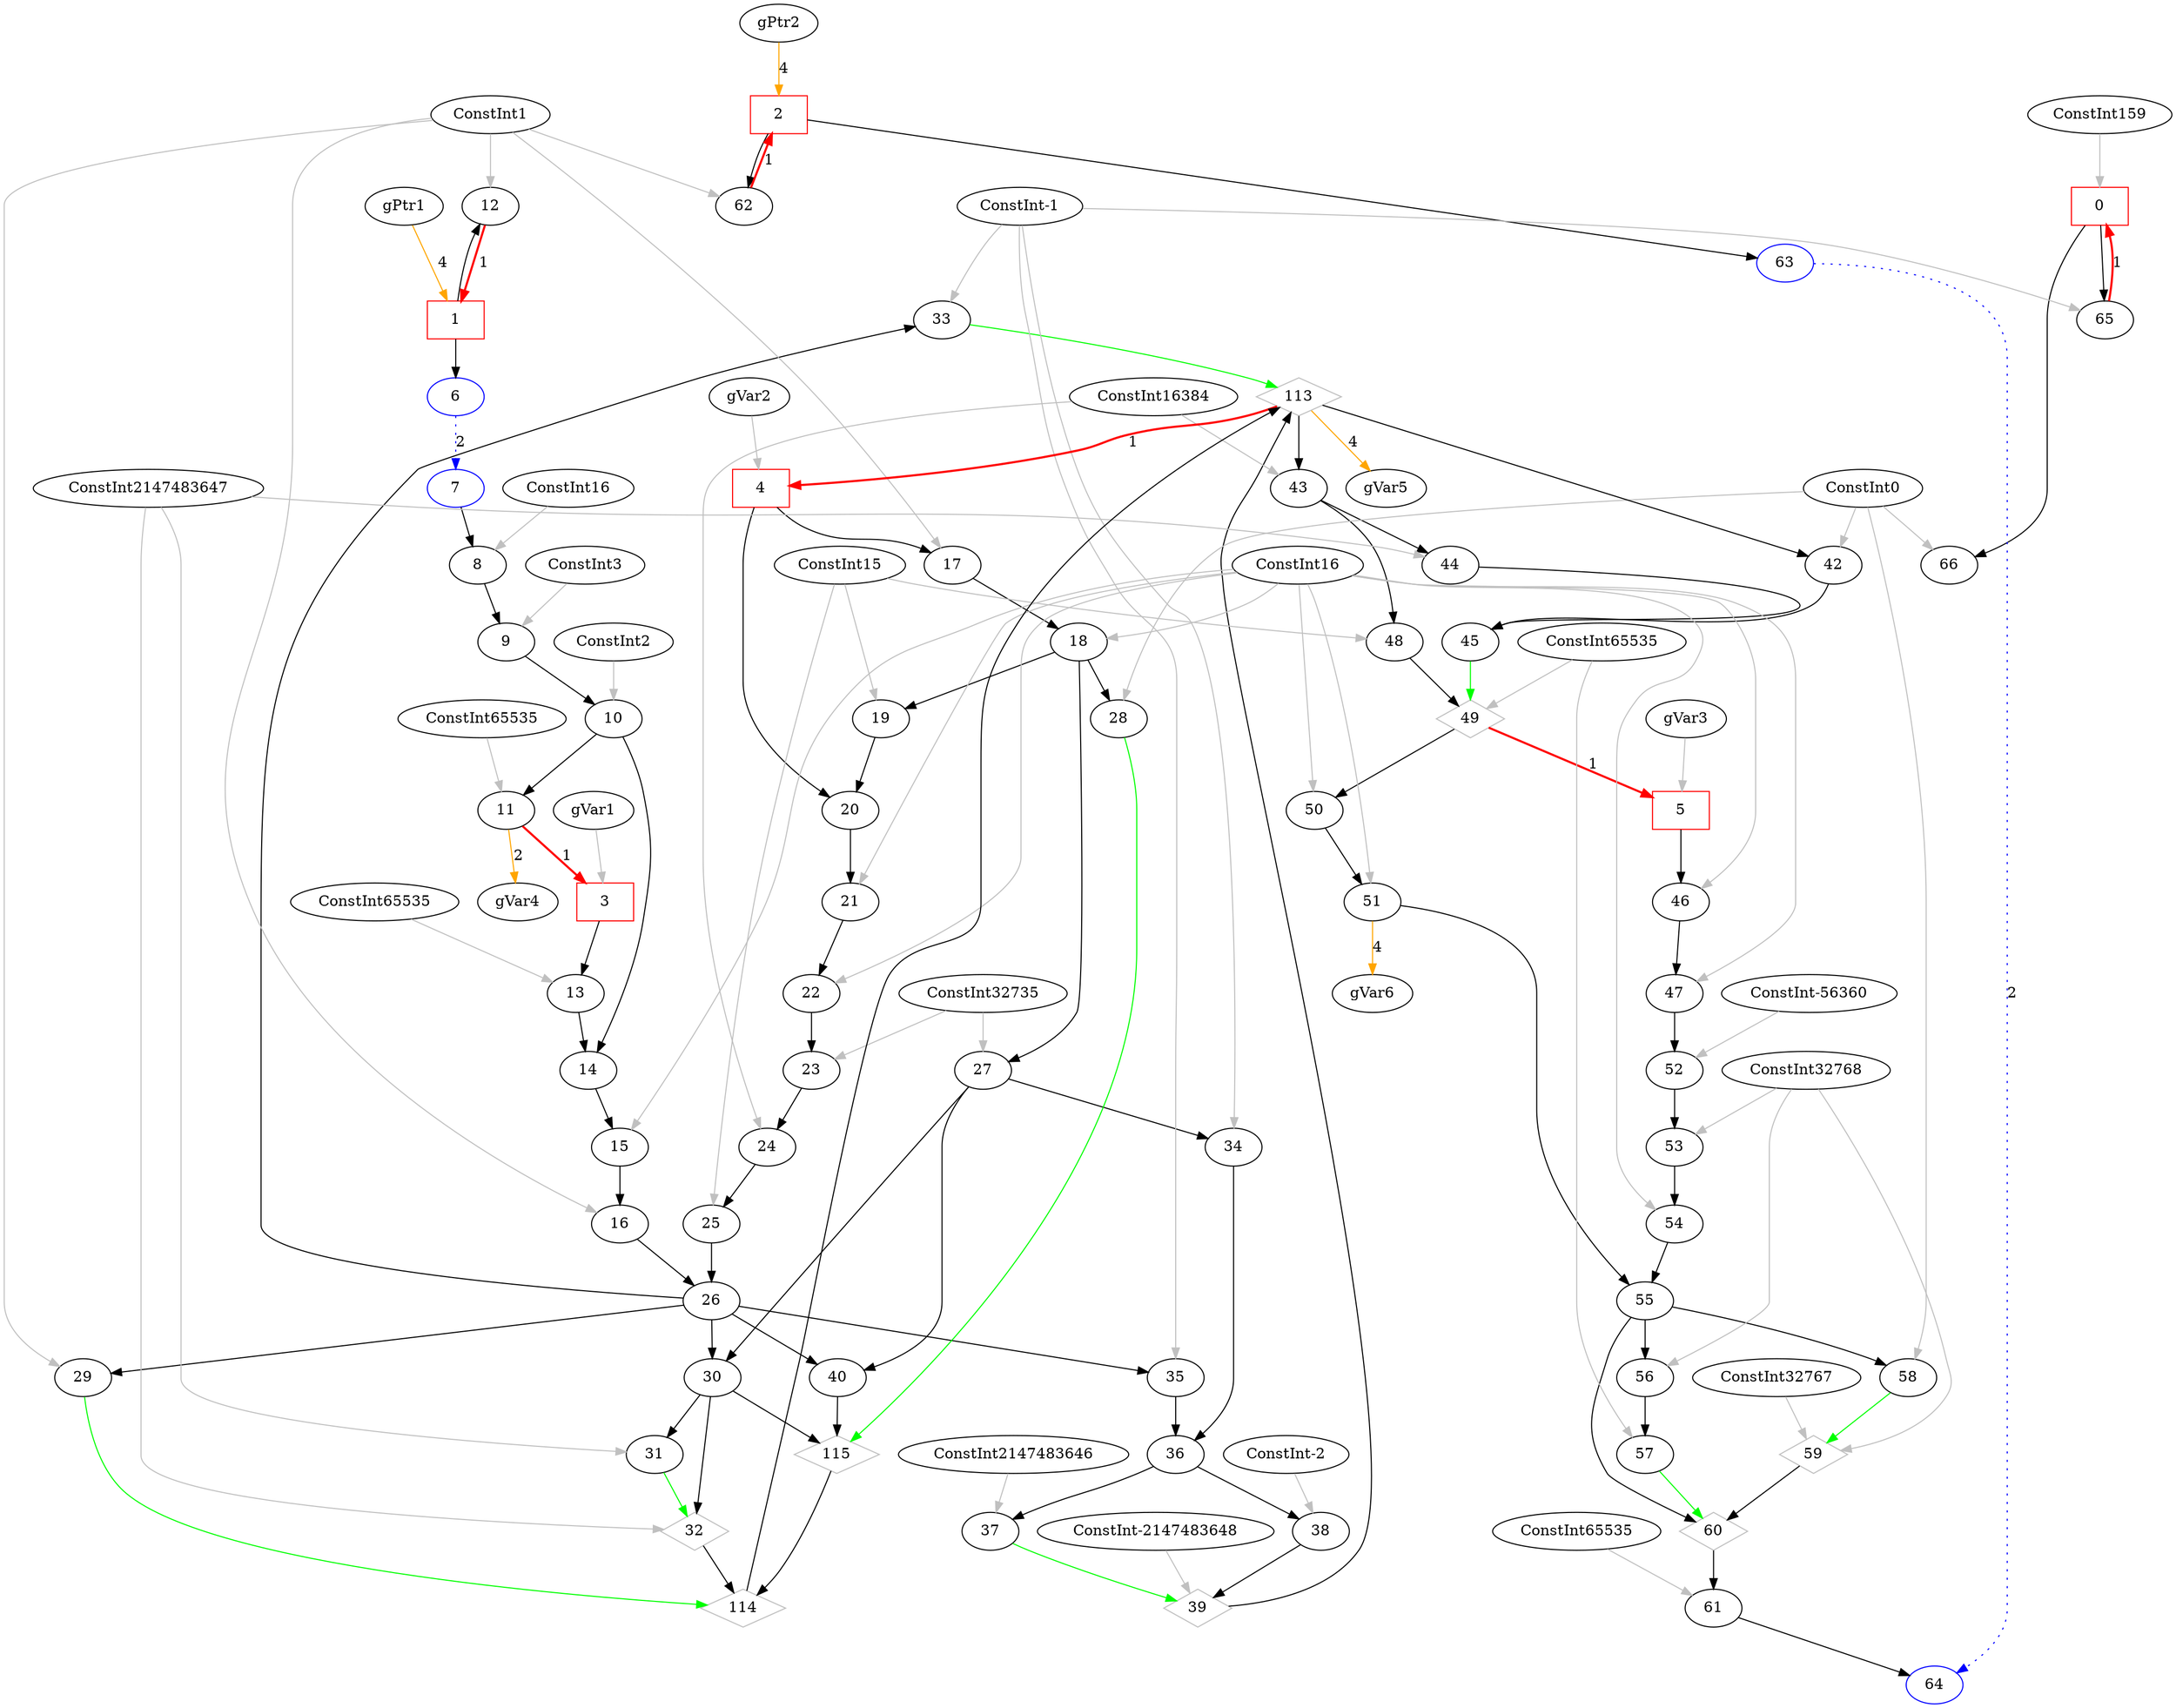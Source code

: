 digraph loop_116 { 
{
0 [shape=box, color=red, label="0"];

1 [shape=box, color=red, label="1"];

2 [shape=box, color=red, label="2"];

3 [shape=box, color=red, label="3"];

4 [shape=box, color=red, label="4"];

5 [shape=box, color=red, label="5"];

6 [color=blue, label="6"];

7 [color=blue, label="7"];

8 [color=black, label="8"];

9 [color=black, label="9"];

10 [color=black, label="10"];

11 [color=black, label="11"];

12 [color=black, label="12"];

13 [color=black, label="13"];

14 [color=black, label="14"];

15 [color=black, label="15"];

16 [color=black, label="16"];

17 [color=black, label="17"];

18 [color=black, label="18"];

19 [color=black, label="19"];

20 [color=black, label="20"];

21 [color=black, label="21"];

22 [color=black, label="22"];

23 [color=black, label="23"];

24 [color=black, label="24"];

25 [color=black, label="25"];

26 [color=black, label="26"];

27 [color=black, label="27"];

28 [color=black, label="28"];

29 [color=black, label="29"];

30 [color=black, label="30"];

31 [color=black, label="31"];

32 [shape=diamond, color=gray, label="32"];

33 [color=black, label="33"];

34 [color=black, label="34"];

35 [color=black, label="35"];

36 [color=black, label="36"];

37 [color=black, label="37"];

38 [color=black, label="38"];

39 [shape=diamond, color=gray, label="39"];

40 [color=black, label="40"];

42 [color=black, label="42"];

43 [color=black, label="43"];

44 [color=black, label="44"];

45 [color=black, label="45"];

46 [color=black, label="46"];

47 [color=black, label="47"];

48 [color=black, label="48"];

49 [shape=diamond, color=gray, label="49"];

50 [color=black, label="50"];

51 [color=black, label="51"];

52 [color=black, label="52"];

53 [color=black, label="53"];

54 [color=black, label="54"];

55 [color=black, label="55"];

56 [color=black, label="56"];

57 [color=black, label="57"];

58 [color=black, label="58"];

59 [shape=diamond, color=gray, label="59"];

60 [shape=diamond, color=gray, label="60"];

61 [color=black, label="61"];

62 [color=black, label="62"];

63 [color=blue, label="63"];

64 [color=blue, label="64"];

65 [color=black, label="65"];

66 [color=black, label="66"];

67 [color=black, label="ConstInt159"];

68 [color=black, label="gPtr1"];

71 [color=black, label="gPtr2"];

74 [color=black, label="gVar1"];

77 [color=black, label="gVar2"];

80 [color=black, label="gVar3"];

83 [color=black, label="ConstInt16"];

84 [color=black, label="ConstInt3"];

85 [color=black, label="ConstInt2"];

86 [color=black, label="ConstInt65535"];

87 [color=black, label="ConstInt1"];

88 [color=black, label="ConstInt65535"];

89 [color=black, label="ConstInt16"];

90 [color=black, label="ConstInt15"];

91 [color=black, label="ConstInt32735"];

92 [color=black, label="ConstInt16384"];

93 [color=black, label="ConstInt0"];

94 [color=black, label="ConstInt2147483647"];

95 [color=black, label="ConstInt-1"];

96 [color=black, label="ConstInt2147483646"];

97 [color=black, label="ConstInt-2"];

98 [color=black, label="ConstInt-2147483648"];

99 [color=black, label="ConstInt65535"];

100 [color=black, label="ConstInt-56360"];

101 [color=black, label="ConstInt32768"];

102 [color=black, label="ConstInt32767"];

103 [color=black, label="ConstInt65535"];

204 [color=black, label="gVar4"];

207 [color=black, label="gVar5"];

210 [color=black, label="gVar6"];

113 [shape=diamond, color=gray, label="113"];

114 [shape=diamond, color=gray, label="114"];

115 [shape=diamond, color=gray, label="115"];
67 -> 0 [color=gray]
65 -> 0 [style=bold, color=red, label=1] 
68 -> 1 [color=orange, label=4] 
12 -> 1 [style=bold, color=red, label=1] 
71 -> 2 [color=orange, label=4] 
62 -> 2 [style=bold, color=red, label=1] 
11 -> 3 [style=bold, color=red, label=1] 
74 -> 3 [color=gray]
77 -> 4 [color=gray]
80 -> 5 [color=gray]
49 -> 5 [style=bold, color=red, label=1] 
1 -> 6
83 -> 8 [color=gray]
7 -> 8
8 -> 9
84 -> 9 [color=gray]
9 -> 10
85 -> 10 [color=gray]
86 -> 11 [color=gray]
10 -> 11
1 -> 12
87 -> 12 [color=gray]
88 -> 13 [color=gray]
3 -> 13
10 -> 14
13 -> 14
14 -> 15
89 -> 15 [color=gray]
15 -> 16
87 -> 16 [color=gray]
4 -> 17
87 -> 17 [color=gray]
17 -> 18
89 -> 18 [color=gray]
18 -> 19
90 -> 19 [color=gray]
4 -> 20
19 -> 20
20 -> 21
89 -> 21 [color=gray]
21 -> 22
89 -> 22 [color=gray]
22 -> 23
91 -> 23 [color=gray]
23 -> 24
92 -> 24 [color=gray]
24 -> 25
90 -> 25 [color=gray]
16 -> 26
25 -> 26
18 -> 27
91 -> 27 [color=gray]
18 -> 28
93 -> 28 [color=gray]
26 -> 29
87 -> 29 [color=gray]
26 -> 30
27 -> 30
30 -> 31
94 -> 31 [color=gray]
31 -> 32 [color=green ]
30 -> 32
94 -> 32 [color=gray]
26 -> 33
95 -> 33 [color=gray]
27 -> 34
95 -> 34 [color=gray]
26 -> 35
95 -> 35 [color=gray]
35 -> 36
34 -> 36
36 -> 37
96 -> 37 [color=gray]
97 -> 38 [color=gray]
36 -> 38
37 -> 39 [color=green ]
98 -> 39 [color=gray]
38 -> 39
26 -> 40
27 -> 40
93 -> 42 [color=gray]
92 -> 43 [color=gray]
43 -> 44
94 -> 44 [color=gray]
42 -> 45
44 -> 45
5 -> 46
89 -> 46 [color=gray]
46 -> 47
89 -> 47 [color=gray]
43 -> 48
90 -> 48 [color=gray]
45 -> 49 [color=green ]
48 -> 49
99 -> 49 [color=gray]
49 -> 50
89 -> 50 [color=gray]
50 -> 51
89 -> 51 [color=gray]
47 -> 52
100 -> 52 [color=gray]
52 -> 53
101 -> 53 [color=gray]
53 -> 54
89 -> 54 [color=gray]
51 -> 55
54 -> 55
55 -> 56
101 -> 56 [color=gray]
56 -> 57
99 -> 57 [color=gray]
55 -> 58
93 -> 58 [color=gray]
58 -> 59 [color=green ]
102 -> 59 [color=gray]
101 -> 59 [color=gray]
57 -> 60 [color=green ]
59 -> 60
55 -> 60
103 -> 61 [color=gray]
60 -> 61
2 -> 62
87 -> 62 [color=gray]
61 -> 64
2 -> 63
0 -> 65
95 -> 65 [color=gray]
0 -> 66
93 -> 66 [color=gray]
11 -> 204 [color=orange, label=2] 
51 -> 210 [color=orange, label=4] 
33 -> 113 [color=green ]
39 -> 113
113 -> 4 [style=bold, color=red, label=1] 
113 -> 42
113 -> 43
113 -> 207 [color=orange, label=4] 
29 -> 114 [color=green ]
32 -> 114
28 -> 115 [color=green ]
30 -> 115
40 -> 115
115 -> 114
114 -> 113
6 -> 7 [style=dotted, color=blue, label="2"]
63 -> 64 [style=dotted, color=blue, label="2"]

}

}